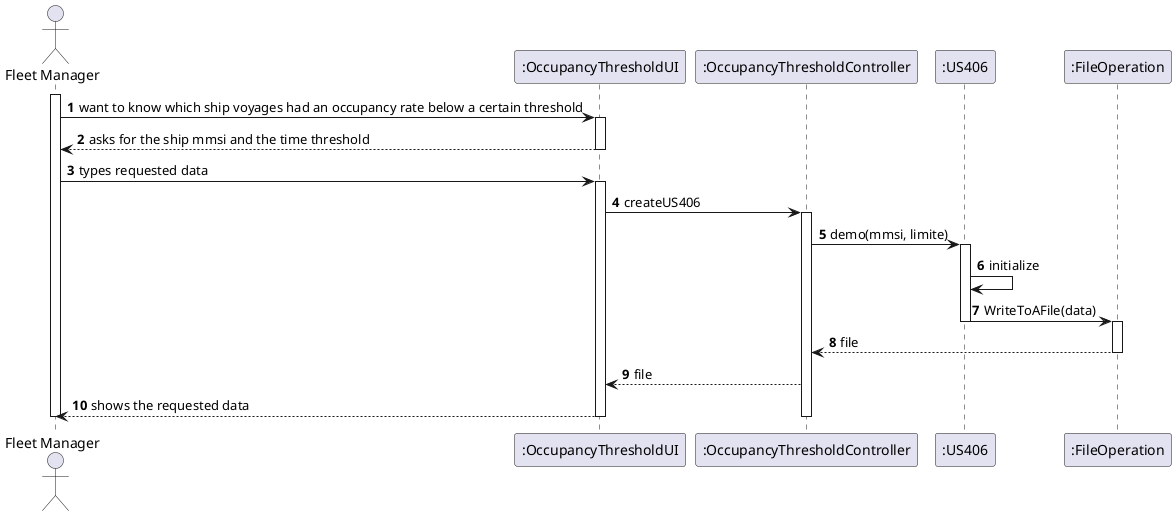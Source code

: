 @startuml
actor "Fleet Manager" as Adm
participant ":OccupancyThresholdUI" as System
participant ":OccupancyThresholdController" as SSC
participant ":US406" as us
participant ":FileOperation" as f

autonumber

activate Adm

Adm -> System: want to know which ship voyages had an occupancy rate below a certain threshold

activate System

System --> Adm: asks for the ship mmsi and the time threshold

deactivate System

Adm -> System: types requested data

activate System

System -> SSC: createUS406

activate SSC

SSC -> us: demo(mmsi, limite)

activate us

us -> us: initialize

us -> f: WriteToAFile(data)

deactivate us

activate f

f --> SSC: file

deactivate f

SSC --> System: file

System --> Adm: shows the requested data

deactivate SSC

deactivate System

deactivate Adm
@enduml